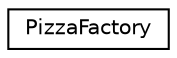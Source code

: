 digraph "Graphical Class Hierarchy"
{
  edge [fontname="Helvetica",fontsize="10",labelfontname="Helvetica",labelfontsize="10"];
  node [fontname="Helvetica",fontsize="10",shape=record];
  rankdir="LR";
  Node1 [label="PizzaFactory",height=0.2,width=0.4,color="black", fillcolor="white", style="filled",URL="$classPizzaFactory.html"];
}

